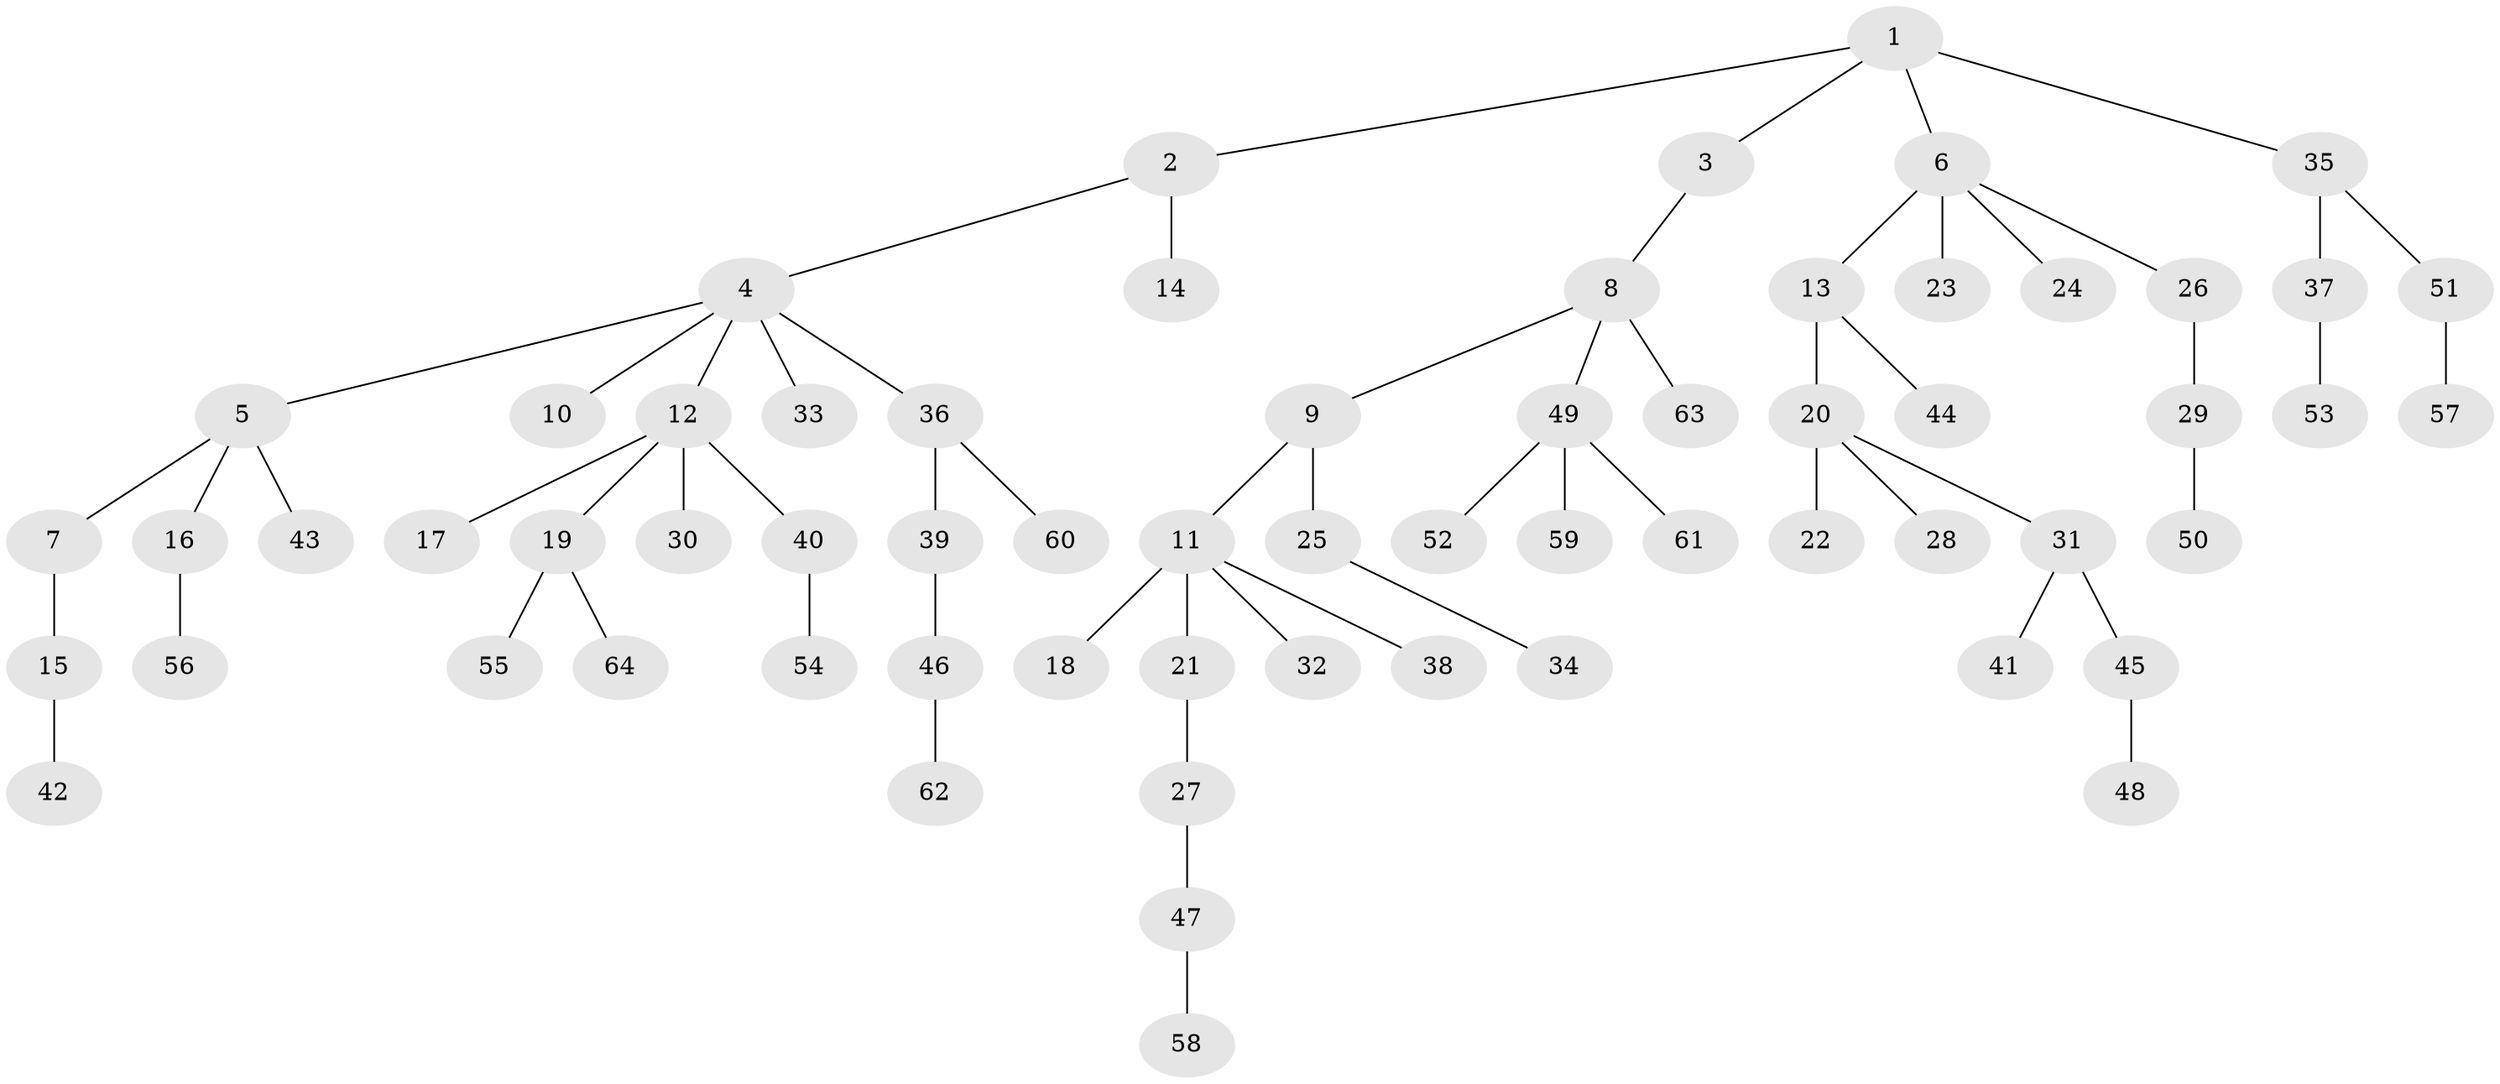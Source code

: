 // coarse degree distribution, {4: 0.09302325581395349, 3: 0.09302325581395349, 7: 0.023255813953488372, 2: 0.13953488372093023, 6: 0.023255813953488372, 1: 0.6046511627906976, 5: 0.023255813953488372}
// Generated by graph-tools (version 1.1) at 2025/42/03/06/25 10:42:02]
// undirected, 64 vertices, 63 edges
graph export_dot {
graph [start="1"]
  node [color=gray90,style=filled];
  1;
  2;
  3;
  4;
  5;
  6;
  7;
  8;
  9;
  10;
  11;
  12;
  13;
  14;
  15;
  16;
  17;
  18;
  19;
  20;
  21;
  22;
  23;
  24;
  25;
  26;
  27;
  28;
  29;
  30;
  31;
  32;
  33;
  34;
  35;
  36;
  37;
  38;
  39;
  40;
  41;
  42;
  43;
  44;
  45;
  46;
  47;
  48;
  49;
  50;
  51;
  52;
  53;
  54;
  55;
  56;
  57;
  58;
  59;
  60;
  61;
  62;
  63;
  64;
  1 -- 2;
  1 -- 3;
  1 -- 6;
  1 -- 35;
  2 -- 4;
  2 -- 14;
  3 -- 8;
  4 -- 5;
  4 -- 10;
  4 -- 12;
  4 -- 33;
  4 -- 36;
  5 -- 7;
  5 -- 16;
  5 -- 43;
  6 -- 13;
  6 -- 23;
  6 -- 24;
  6 -- 26;
  7 -- 15;
  8 -- 9;
  8 -- 49;
  8 -- 63;
  9 -- 11;
  9 -- 25;
  11 -- 18;
  11 -- 21;
  11 -- 32;
  11 -- 38;
  12 -- 17;
  12 -- 19;
  12 -- 30;
  12 -- 40;
  13 -- 20;
  13 -- 44;
  15 -- 42;
  16 -- 56;
  19 -- 55;
  19 -- 64;
  20 -- 22;
  20 -- 28;
  20 -- 31;
  21 -- 27;
  25 -- 34;
  26 -- 29;
  27 -- 47;
  29 -- 50;
  31 -- 41;
  31 -- 45;
  35 -- 37;
  35 -- 51;
  36 -- 39;
  36 -- 60;
  37 -- 53;
  39 -- 46;
  40 -- 54;
  45 -- 48;
  46 -- 62;
  47 -- 58;
  49 -- 52;
  49 -- 59;
  49 -- 61;
  51 -- 57;
}
